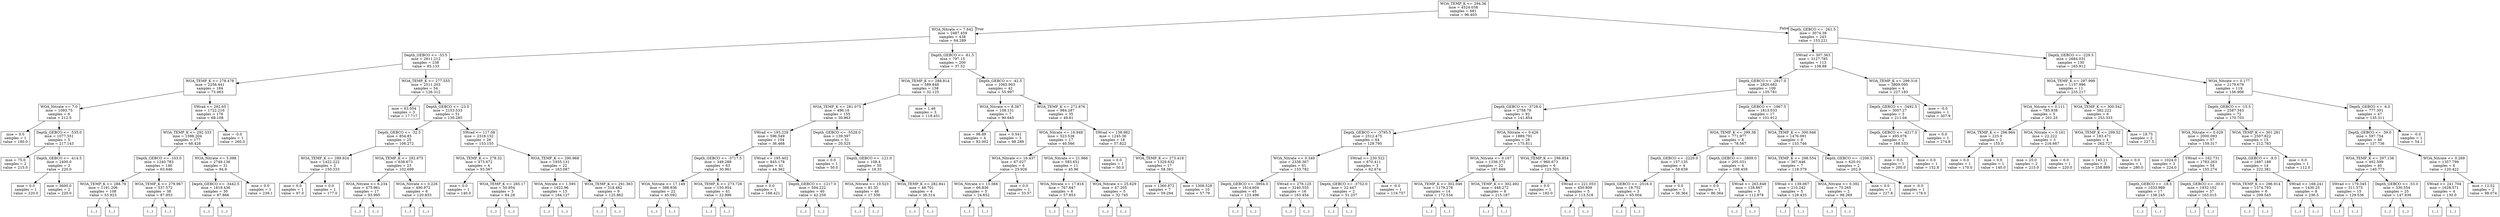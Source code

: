 digraph Tree {
node [shape=box] ;
0 [label="WOA_TEMP_K <= 294.36\nmse = 4524.038\nsamples = 681\nvalue = 96.403"] ;
1 [label="WOA_Nitrate <= 7.642\nmse = 2487.459\nsamples = 438\nvalue = 64.289"] ;
0 -> 1 [labeldistance=2.5, labelangle=45, headlabel="True"] ;
2 [label="Depth_GEBCO <= -33.5\nmse = 2811.212\nsamples = 238\nvalue = 85.133"] ;
1 -> 2 ;
3 [label="WOA_TEMP_K <= 278.478\nmse = 2256.441\nsamples = 184\nvalue = 73.063"] ;
2 -> 3 ;
4 [label="WOA_Nitrate <= 7.0\nmse = 1093.75\nsamples = 6\nvalue = 212.5"] ;
3 -> 4 ;
5 [label="mse = 0.0\nsamples = 1\nvalue = 180.0"] ;
4 -> 5 ;
6 [label="Depth_GEBCO <= -535.0\nmse = 1077.551\nsamples = 5\nvalue = 217.143"] ;
4 -> 6 ;
7 [label="mse = 75.0\nsamples = 2\nvalue = 215.0"] ;
6 -> 7 ;
8 [label="Depth_GEBCO <= -414.5\nmse = 2400.0\nsamples = 3\nvalue = 220.0"] ;
6 -> 8 ;
9 [label="mse = 0.0\nsamples = 1\nvalue = 220.0"] ;
8 -> 9 ;
10 [label="mse = 3600.0\nsamples = 2\nvalue = 220.0"] ;
8 -> 10 ;
11 [label="SWrad <= 292.65\nmse = 1722.216\nsamples = 178\nvalue = 69.108"] ;
3 -> 11 ;
12 [label="WOA_TEMP_K <= 292.333\nmse = 1598.204\nsamples = 177\nvalue = 68.428"] ;
11 -> 12 ;
13 [label="Depth_GEBCO <= -103.0\nmse = 1240.783\nsamples = 146\nvalue = 63.646"] ;
12 -> 13 ;
14 [label="WOA_TEMP_K <= 288.79\nmse = 1191.206\nsamples = 108\nvalue = 53.923"] ;
13 -> 14 ;
15 [label="(...)"] ;
14 -> 15 ;
98 [label="(...)"] ;
14 -> 98 ;
183 [label="WOA_TEMP_K <= 279.967\nmse = 537.572\nsamples = 38\nvalue = 87.953"] ;
13 -> 183 ;
184 [label="(...)"] ;
183 -> 184 ;
185 [label="(...)"] ;
183 -> 185 ;
252 [label="WOA_Nitrate <= 5.098\nmse = 2749.136\nsamples = 31\nvalue = 94.9"] ;
12 -> 252 ;
253 [label="Depth_GEBCO <= -3442.5\nmse = 1819.436\nsamples = 30\nvalue = 87.866"] ;
252 -> 253 ;
254 [label="(...)"] ;
253 -> 254 ;
287 [label="(...)"] ;
253 -> 287 ;
304 [label="mse = 0.0\nsamples = 1\nvalue = 239.1"] ;
252 -> 304 ;
305 [label="mse = -0.0\nsamples = 1\nvalue = 260.0"] ;
11 -> 305 ;
306 [label="WOA_TEMP_K <= 277.555\nmse = 2511.203\nsamples = 54\nvalue = 126.312"] ;
2 -> 306 ;
307 [label="mse = 63.054\nsamples = 3\nvalue = 17.717"] ;
306 -> 307 ;
308 [label="Depth_GEBCO <= -23.0\nmse = 2153.533\nsamples = 51\nvalue = 130.285"] ;
306 -> 308 ;
309 [label="Depth_GEBCO <= -32.5\nmse = 854.85\nsamples = 25\nvalue = 106.272"] ;
308 -> 309 ;
310 [label="WOA_TEMP_K <= 289.924\nmse = 1422.222\nsamples = 2\nvalue = 150.333"] ;
309 -> 310 ;
311 [label="mse = 0.0\nsamples = 1\nvalue = 97.0"] ;
310 -> 311 ;
312 [label="mse = 0.0\nsamples = 1\nvalue = 177.0"] ;
310 -> 312 ;
313 [label="WOA_TEMP_K <= 292.675\nmse = 638.673\nsamples = 23\nvalue = 102.699"] ;
309 -> 313 ;
314 [label="WOA_Nitrate <= 6.234\nmse = 475.961\nsamples = 17\nvalue = 93.995"] ;
313 -> 314 ;
315 [label="(...)"] ;
314 -> 315 ;
336 [label="(...)"] ;
314 -> 336 ;
339 [label="WOA_Nitrate <= 0.226\nmse = 490.972\nsamples = 6\nvalue = 120.833"] ;
313 -> 339 ;
340 [label="(...)"] ;
339 -> 340 ;
341 [label="(...)"] ;
339 -> 341 ;
342 [label="SWrad <= 117.08\nmse = 2318.152\nsamples = 26\nvalue = 153.155"] ;
308 -> 342 ;
343 [label="WOA_TEMP_K <= 278.32\nmse = 473.672\nsamples = 4\nvalue = 93.567"] ;
342 -> 343 ;
344 [label="mse = 0.0\nsamples = 1\nvalue = 140.0"] ;
343 -> 344 ;
345 [label="WOA_TEMP_K <= 285.17\nmse = 50.954\nsamples = 3\nvalue = 84.28"] ;
343 -> 345 ;
346 [label="(...)"] ;
345 -> 346 ;
349 [label="(...)"] ;
345 -> 349 ;
350 [label="WOA_TEMP_K <= 290.968\nmse = 1935.131\nsamples = 22\nvalue = 163.087"] ;
342 -> 350 ;
351 [label="WOA_Nitrate <= 1.595\nmse = 1622.96\nsamples = 13\nvalue = 184.127"] ;
350 -> 351 ;
352 [label="(...)"] ;
351 -> 352 ;
359 [label="(...)"] ;
351 -> 359 ;
374 [label="WOA_TEMP_K <= 291.363\nmse = 318.482\nsamples = 9\nvalue = 125.862"] ;
350 -> 374 ;
375 [label="(...)"] ;
374 -> 375 ;
380 [label="(...)"] ;
374 -> 380 ;
391 [label="Depth_GEBCO <= -61.5\nmse = 797.15\nsamples = 200\nvalue = 37.52"] ;
1 -> 391 ;
392 [label="WOA_TEMP_K <= 288.814\nmse = 589.848\nsamples = 158\nvalue = 32.125"] ;
391 -> 392 ;
393 [label="WOA_TEMP_K <= 281.075\nmse = 496.16\nsamples = 155\nvalue = 30.963"] ;
392 -> 393 ;
394 [label="SWrad <= 193.229\nmse = 596.549\nsamples = 104\nvalue = 36.468"] ;
393 -> 394 ;
395 [label="Depth_GEBCO <= -3717.5\nmse = 349.288\nsamples = 63\nvalue = 30.961"] ;
394 -> 395 ;
396 [label="WOA_Nitrate <= 17.149\nmse = 388.936\nsamples = 22\nvalue = 45.092"] ;
395 -> 396 ;
397 [label="(...)"] ;
396 -> 397 ;
400 [label="(...)"] ;
396 -> 400 ;
439 [label="WOA_TEMP_K <= 273.726\nmse = 150.954\nsamples = 41\nvalue = 22.996"] ;
395 -> 439 ;
440 [label="(...)"] ;
439 -> 440 ;
463 [label="(...)"] ;
439 -> 463 ;
512 [label="SWrad <= 195.402\nmse = 845.178\nsamples = 41\nvalue = 44.362"] ;
394 -> 512 ;
513 [label="mse = 0.0\nsamples = 1\nvalue = 168.421"] ;
512 -> 513 ;
514 [label="Depth_GEBCO <= -1217.0\nmse = 594.222\nsamples = 40\nvalue = 42.259"] ;
512 -> 514 ;
515 [label="(...)"] ;
514 -> 515 ;
554 [label="(...)"] ;
514 -> 554 ;
585 [label="Depth_GEBCO <= -5528.0\nmse = 139.397\nsamples = 51\nvalue = 20.525"] ;
393 -> 585 ;
586 [label="mse = 0.0\nsamples = 1\nvalue = 50.0"] ;
585 -> 586 ;
587 [label="Depth_GEBCO <= -121.0\nmse = 108.4\nsamples = 50\nvalue = 19.33"] ;
585 -> 587 ;
588 [label="WOA_Nitrate <= 10.523\nmse = 81.35\nsamples = 46\nvalue = 17.556"] ;
587 -> 588 ;
589 [label="(...)"] ;
588 -> 589 ;
636 [label="(...)"] ;
588 -> 636 ;
643 [label="WOA_TEMP_K <= 282.841\nmse = 48.701\nsamples = 4\nvalue = 36.314"] ;
587 -> 643 ;
644 [label="(...)"] ;
643 -> 644 ;
649 [label="(...)"] ;
643 -> 649 ;
650 [label="mse = 1.46\nsamples = 3\nvalue = 118.451"] ;
392 -> 650 ;
651 [label="Depth_GEBCO <= -42.5\nmse = 1065.903\nsamples = 42\nvalue = 55.997"] ;
391 -> 651 ;
652 [label="WOA_Nitrate <= 8.387\nmse = 108.131\nsamples = 7\nvalue = 90.645"] ;
651 -> 652 ;
653 [label="mse = 98.89\nsamples = 4\nvalue = 83.002"] ;
652 -> 653 ;
654 [label="mse = 0.541\nsamples = 3\nvalue = 98.288"] ;
652 -> 654 ;
655 [label="WOA_TEMP_K <= 272.876\nmse = 984.287\nsamples = 35\nvalue = 49.81"] ;
651 -> 655 ;
656 [label="WOA_Nitrate <= 16.948\nmse = 523.526\nsamples = 17\nvalue = 40.566"] ;
655 -> 656 ;
657 [label="WOA_Nitrate <= 16.437\nmse = 67.027\nsamples = 6\nvalue = 25.926"] ;
656 -> 657 ;
658 [label="WOA_Nitrate <= 15.566\nmse = 66.836\nsamples = 5\nvalue = 24.652"] ;
657 -> 658 ;
659 [label="(...)"] ;
658 -> 659 ;
660 [label="(...)"] ;
658 -> 660 ;
661 [label="mse = 0.0\nsamples = 1\nvalue = 33.57"] ;
657 -> 661 ;
662 [label="WOA_Nitrate <= 21.966\nmse = 583.651\nsamples = 11\nvalue = 45.96"] ;
656 -> 662 ;
663 [label="WOA_Nitrate <= 17.816\nmse = 767.847\nsamples = 6\nvalue = 57.853"] ;
662 -> 663 ;
664 [label="(...)"] ;
663 -> 664 ;
665 [label="(...)"] ;
663 -> 665 ;
668 [label="WOA_Nitrate <= 25.629\nmse = 47.205\nsamples = 5\nvalue = 32.745"] ;
662 -> 668 ;
669 [label="(...)"] ;
668 -> 669 ;
674 [label="(...)"] ;
668 -> 674 ;
675 [label="SWrad <= 138.982\nmse = 1245.36\nsamples = 18\nvalue = 57.822"] ;
655 -> 675 ;
676 [label="mse = 0.0\nsamples = 1\nvalue = 50.0"] ;
675 -> 676 ;
677 [label="WOA_TEMP_K <= 273.418\nmse = 1329.632\nsamples = 17\nvalue = 58.381"] ;
675 -> 677 ;
678 [label="mse = 1360.872\nsamples = 7\nvalue = 59.294"] ;
677 -> 678 ;
679 [label="mse = 1308.528\nsamples = 10\nvalue = 57.79"] ;
677 -> 679 ;
680 [label="Depth_GEBCO <= -261.5\nmse = 3074.38\nsamples = 243\nvalue = 153.221"] ;
0 -> 680 [labeldistance=2.5, labelangle=-45, headlabel="False"] ;
681 [label="SWrad <= 307.363\nmse = 3127.785\nsamples = 113\nvalue = 138.88"] ;
680 -> 681 ;
682 [label="Depth_GEBCO <= -2917.0\nmse = 2820.682\nsamples = 109\nvalue = 135.781"] ;
681 -> 682 ;
683 [label="Depth_GEBCO <= -3728.0\nmse = 2758.79\nsamples = 92\nvalue = 141.854"] ;
682 -> 683 ;
684 [label="Depth_GEBCO <= -3795.5\nmse = 2512.475\nsamples = 64\nvalue = 129.795"] ;
683 -> 684 ;
685 [label="WOA_Nitrate <= 0.349\nmse = 2338.367\nsamples = 61\nvalue = 133.782"] ;
684 -> 685 ;
686 [label="Depth_GEBCO <= -3954.0\nmse = 1614.604\nsamples = 45\nvalue = 123.496"] ;
685 -> 686 ;
687 [label="(...)"] ;
686 -> 687 ;
770 [label="(...)"] ;
686 -> 770 ;
773 [label="SWrad <= 278.125\nmse = 3240.555\nsamples = 16\nvalue = 163.454"] ;
685 -> 773 ;
774 [label="(...)"] ;
773 -> 774 ;
801 [label="(...)"] ;
773 -> 801 ;
802 [label="SWrad <= 230.522\nmse = 670.411\nsamples = 3\nvalue = 62.674"] ;
684 -> 802 ;
803 [label="Depth_GEBCO <= -3752.0\nmse = 22.447\nsamples = 2\nvalue = 51.257"] ;
802 -> 803 ;
804 [label="(...)"] ;
803 -> 804 ;
805 [label="(...)"] ;
803 -> 805 ;
806 [label="mse = -0.0\nsamples = 1\nvalue = 119.757"] ;
802 -> 806 ;
807 [label="WOA_Nitrate <= 0.426\nmse = 1889.791\nsamples = 28\nvalue = 175.811"] ;
683 -> 807 ;
808 [label="WOA_Nitrate <= 0.167\nmse = 1336.372\nsamples = 22\nvalue = 187.669"] ;
807 -> 808 ;
809 [label="WOA_TEMP_K <= 302.046\nmse = 1179.278\nsamples = 14\nvalue = 172.534"] ;
808 -> 809 ;
810 [label="(...)"] ;
809 -> 810 ;
831 [label="(...)"] ;
809 -> 831 ;
832 [label="WOA_TEMP_K <= 302.492\nmse = 448.272\nsamples = 8\nvalue = 215.187"] ;
808 -> 832 ;
833 [label="(...)"] ;
832 -> 833 ;
844 [label="(...)"] ;
832 -> 844 ;
845 [label="WOA_TEMP_K <= 298.854\nmse = 960.673\nsamples = 6\nvalue = 123.301"] ;
807 -> 845 ;
846 [label="mse = 0.0\nsamples = 1\nvalue = 182.0"] ;
845 -> 846 ;
847 [label="SWrad <= 221.053\nmse = 450.809\nsamples = 5\nvalue = 113.518"] ;
845 -> 847 ;
848 [label="(...)"] ;
847 -> 848 ;
851 [label="(...)"] ;
847 -> 851 ;
856 [label="Depth_GEBCO <= -1967.5\nmse = 1813.033\nsamples = 17\nvalue = 101.912"] ;
682 -> 856 ;
857 [label="WOA_TEMP_K <= 299.38\nmse = 771.977\nsamples = 8\nvalue = 78.567"] ;
856 -> 857 ;
858 [label="Depth_GEBCO <= -2220.0\nmse = 157.135\nsamples = 4\nvalue = 58.639"] ;
857 -> 858 ;
859 [label="Depth_GEBCO <= -2516.0\nmse = 19.752\nsamples = 3\nvalue = 65.004"] ;
858 -> 859 ;
860 [label="(...)"] ;
859 -> 860 ;
861 [label="(...)"] ;
859 -> 861 ;
862 [label="mse = 0.0\nsamples = 1\nvalue = 36.364"] ;
858 -> 862 ;
863 [label="Depth_GEBCO <= -2809.0\nmse = 205.031\nsamples = 4\nvalue = 108.459"] ;
857 -> 863 ;
864 [label="mse = 0.0\nsamples = 1\nvalue = 86.364"] ;
863 -> 864 ;
865 [label="SWrad <= 263.848\nmse = 128.867\nsamples = 3\nvalue = 112.878"] ;
863 -> 865 ;
866 [label="(...)"] ;
865 -> 866 ;
869 [label="(...)"] ;
865 -> 869 ;
870 [label="WOA_TEMP_K <= 300.946\nmse = 1476.091\nsamples = 9\nvalue = 133.746"] ;
856 -> 870 ;
871 [label="WOA_TEMP_K <= 298.554\nmse = 367.446\nsamples = 7\nvalue = 118.379"] ;
870 -> 871 ;
872 [label="SWrad <= 139.067\nmse = 210.242\nsamples = 5\nvalue = 128.433"] ;
871 -> 872 ;
873 [label="(...)"] ;
872 -> 873 ;
874 [label="(...)"] ;
872 -> 874 ;
879 [label="WOA_Nitrate <= 0.392\nmse = 75.265\nsamples = 2\nvalue = 98.269"] ;
871 -> 879 ;
880 [label="(...)"] ;
879 -> 880 ;
881 [label="(...)"] ;
879 -> 881 ;
882 [label="Depth_GEBCO <= -1206.5\nmse = 620.01\nsamples = 2\nvalue = 202.9"] ;
870 -> 882 ;
883 [label="mse = 0.0\nsamples = 1\nvalue = 227.8"] ;
882 -> 883 ;
884 [label="mse = -0.0\nsamples = 1\nvalue = 178.0"] ;
882 -> 884 ;
885 [label="WOA_TEMP_K <= 299.316\nmse = 3809.095\nsamples = 4\nvalue = 227.183"] ;
681 -> 885 ;
886 [label="Depth_GEBCO <= -3492.5\nmse = 3007.27\nsamples = 3\nvalue = 211.04"] ;
885 -> 886 ;
887 [label="Depth_GEBCO <= -4217.0\nmse = 495.076\nsamples = 2\nvalue = 168.533"] ;
886 -> 887 ;
888 [label="mse = 0.0\nsamples = 1\nvalue = 200.0"] ;
887 -> 888 ;
889 [label="mse = 0.0\nsamples = 1\nvalue = 152.8"] ;
887 -> 889 ;
890 [label="mse = 0.0\nsamples = 1\nvalue = 274.8"] ;
886 -> 890 ;
891 [label="mse = -0.0\nsamples = 1\nvalue = 307.9"] ;
885 -> 891 ;
892 [label="Depth_GEBCO <= -229.5\nmse = 2684.031\nsamples = 130\nvalue = 165.912"] ;
680 -> 892 ;
893 [label="WOA_TEMP_K <= 297.999\nmse = 1137.996\nsamples = 11\nvalue = 235.217"] ;
892 -> 893 ;
894 [label="WOA_Nitrate <= 0.111\nmse = 785.938\nsamples = 5\nvalue = 201.25"] ;
893 -> 894 ;
895 [label="WOA_TEMP_K <= 296.964\nmse = 225.0\nsamples = 2\nvalue = 155.0"] ;
894 -> 895 ;
896 [label="mse = 0.0\nsamples = 1\nvalue = 170.0"] ;
895 -> 896 ;
897 [label="mse = 0.0\nsamples = 1\nvalue = 140.0"] ;
895 -> 897 ;
898 [label="WOA_Nitrate <= 0.161\nmse = 22.222\nsamples = 3\nvalue = 216.667"] ;
894 -> 898 ;
899 [label="mse = 25.0\nsamples = 2\nvalue = 215.0"] ;
898 -> 899 ;
900 [label="mse = 0.0\nsamples = 1\nvalue = 220.0"] ;
898 -> 900 ;
901 [label="WOA_TEMP_K <= 300.542\nmse = 382.222\nsamples = 6\nvalue = 253.333"] ;
893 -> 901 ;
902 [label="WOA_TEMP_K <= 299.52\nmse = 183.471\nsamples = 4\nvalue = 262.727"] ;
901 -> 902 ;
903 [label="mse = 143.21\nsamples = 3\nvalue = 258.889"] ;
902 -> 903 ;
904 [label="mse = 0.0\nsamples = 1\nvalue = 280.0"] ;
902 -> 904 ;
905 [label="mse = 18.75\nsamples = 2\nvalue = 227.5"] ;
901 -> 905 ;
906 [label="WOA_Nitrate <= 0.177\nmse = 2179.678\nsamples = 119\nvalue = 156.906"] ;
892 -> 906 ;
907 [label="Depth_GEBCO <= -15.5\nmse = 2587.343\nsamples = 72\nvalue = 170.703"] ;
906 -> 907 ;
908 [label="WOA_Nitrate <= 0.029\nmse = 2000.093\nsamples = 57\nvalue = 159.317"] ;
907 -> 908 ;
909 [label="mse = 1024.0\nsamples = 3\nvalue = 224.0"] ;
908 -> 909 ;
910 [label="SWrad <= 162.731\nmse = 1783.263\nsamples = 54\nvalue = 155.274"] ;
908 -> 910 ;
911 [label="Depth_GEBCO <= -18.5\nmse = 1033.989\nsamples = 17\nvalue = 138.245"] ;
910 -> 911 ;
912 [label="(...)"] ;
911 -> 912 ;
937 [label="(...)"] ;
911 -> 937 ;
938 [label="Depth_GEBCO <= -30.0\nmse = 1932.102\nsamples = 37\nvalue = 163.015"] ;
910 -> 938 ;
939 [label="(...)"] ;
938 -> 939 ;
960 [label="(...)"] ;
938 -> 960 ;
973 [label="WOA_TEMP_K <= 301.281\nmse = 2507.822\nsamples = 15\nvalue = 212.783"] ;
907 -> 973 ;
974 [label="Depth_GEBCO <= -9.0\nmse = 1687.188\nsamples = 14\nvalue = 222.381"] ;
973 -> 974 ;
975 [label="WOA_TEMP_K <= 296.914\nmse = 1574.793\nsamples = 6\nvalue = 209.545"] ;
974 -> 975 ;
976 [label="(...)"] ;
975 -> 976 ;
977 [label="(...)"] ;
975 -> 977 ;
980 [label="SWrad <= 168.241\nmse = 1430.25\nsamples = 8\nvalue = 236.5"] ;
974 -> 980 ;
981 [label="(...)"] ;
980 -> 981 ;
988 [label="(...)"] ;
980 -> 988 ;
993 [label="mse = 0.0\nsamples = 1\nvalue = 112.0"] ;
973 -> 993 ;
994 [label="Depth_GEBCO <= -4.0\nmse = 777.301\nsamples = 47\nvalue = 135.311"] ;
906 -> 994 ;
995 [label="Depth_GEBCO <= -39.0\nmse = 597.754\nsamples = 46\nvalue = 137.736"] ;
994 -> 995 ;
996 [label="WOA_TEMP_K <= 297.138\nmse = 402.599\nsamples = 40\nvalue = 140.773"] ;
995 -> 996 ;
997 [label="SWrad <= 179.345\nmse = 311.575\nsamples = 15\nvalue = 129.536"] ;
996 -> 997 ;
998 [label="(...)"] ;
997 -> 998 ;
1005 [label="(...)"] ;
997 -> 1005 ;
1016 [label="Depth_GEBCO <= -53.0\nmse = 330.554\nsamples = 25\nvalue = 147.836"] ;
996 -> 1016 ;
1017 [label="(...)"] ;
1016 -> 1017 ;
1050 [label="(...)"] ;
1016 -> 1050 ;
1055 [label="WOA_Nitrate <= 0.269\nmse = 1357.799\nsamples = 6\nvalue = 120.422"] ;
995 -> 1055 ;
1056 [label="SWrad <= 241.704\nmse = 1628.571\nsamples = 4\nvalue = 130.0"] ;
1055 -> 1056 ;
1057 [label="(...)"] ;
1056 -> 1057 ;
1060 [label="(...)"] ;
1056 -> 1060 ;
1061 [label="mse = 12.52\nsamples = 2\nvalue = 98.074"] ;
1055 -> 1061 ;
1062 [label="mse = -0.0\nsamples = 1\nvalue = 54.1"] ;
994 -> 1062 ;
}